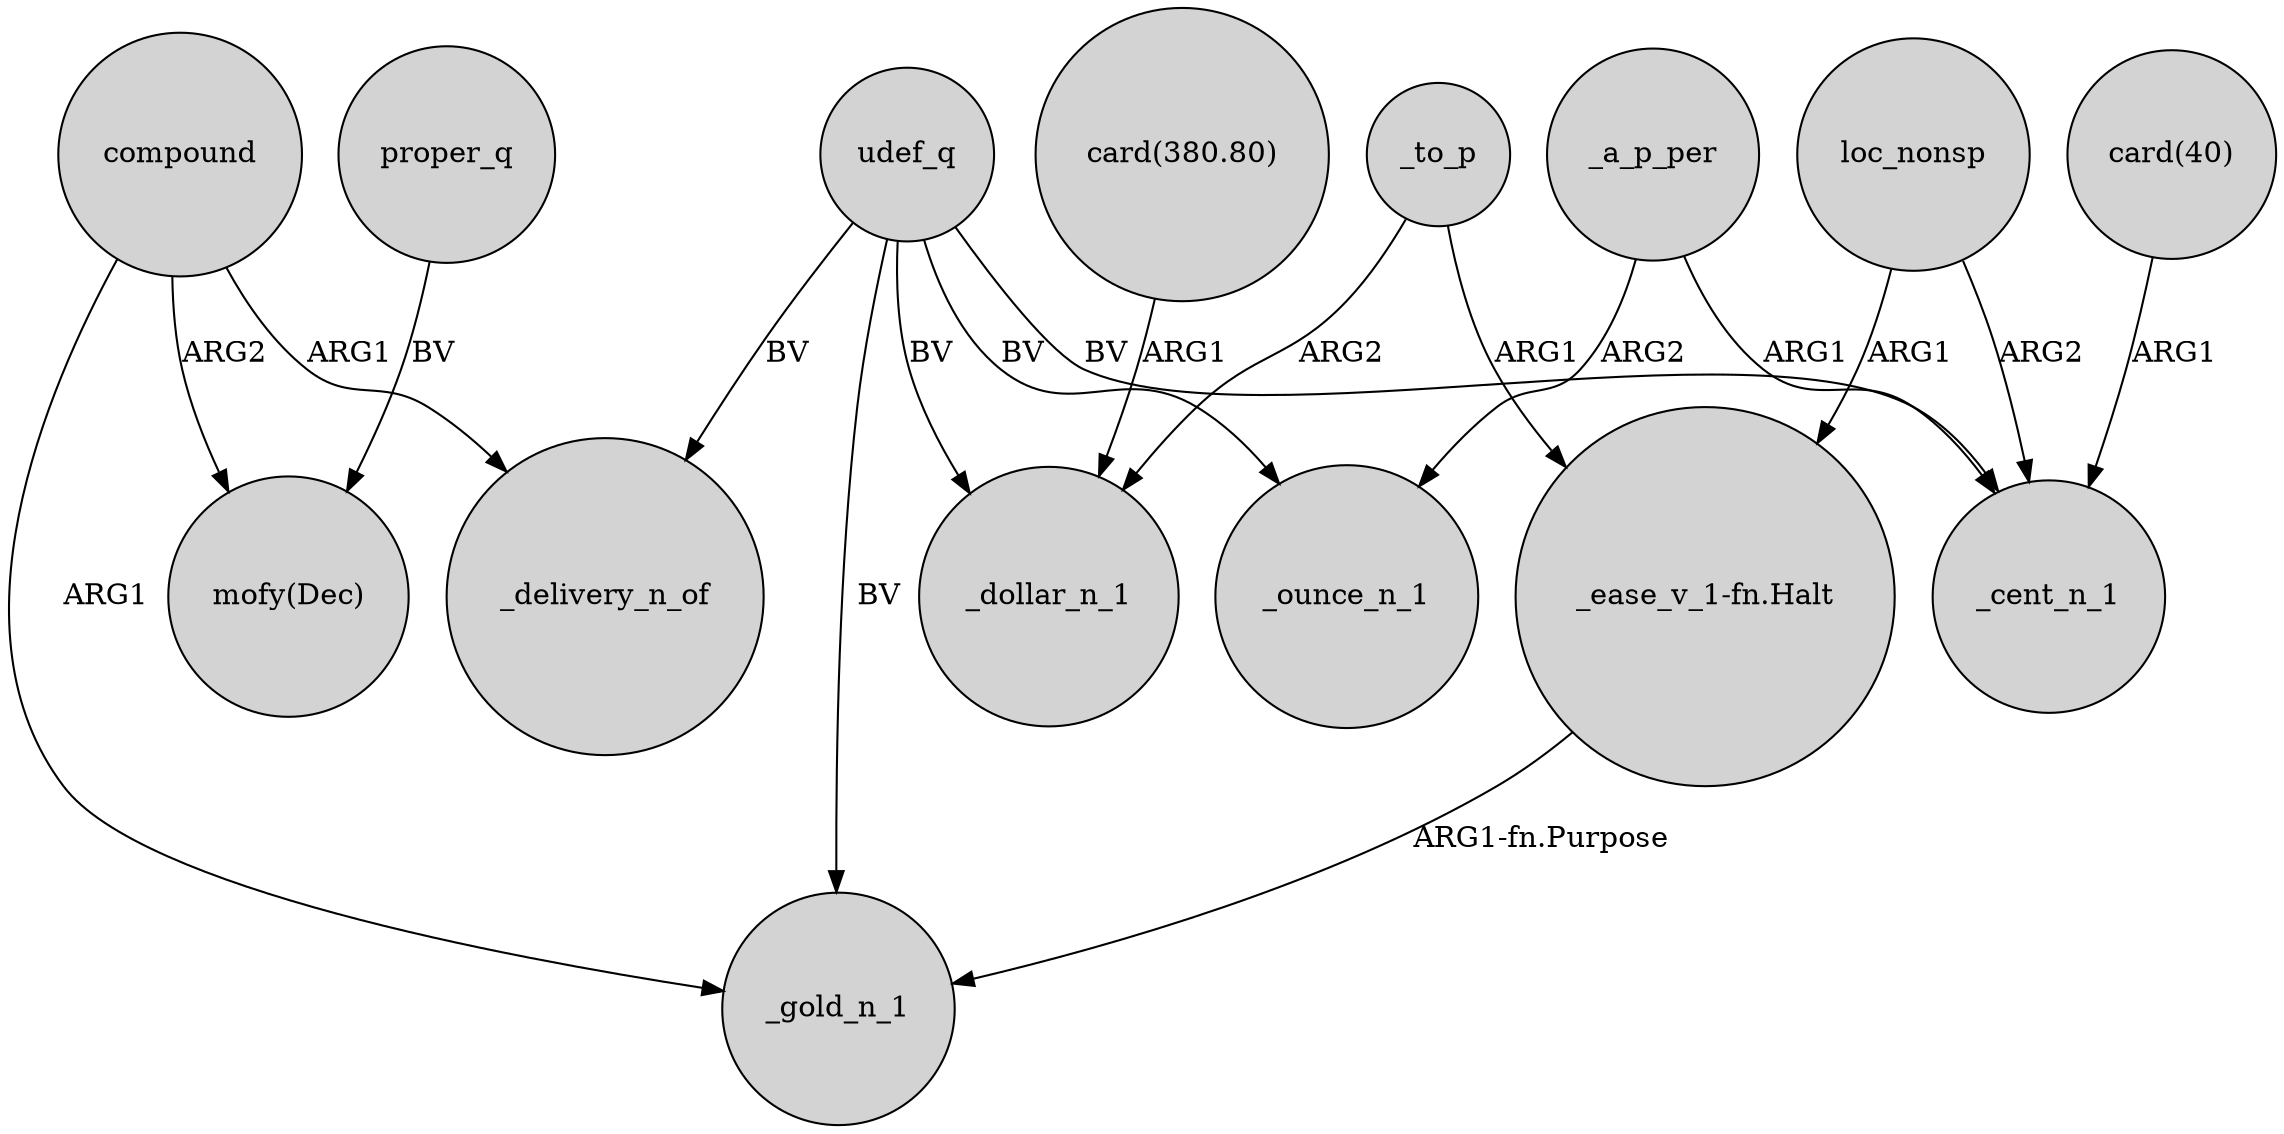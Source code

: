 digraph {
	node [shape=circle style=filled]
	udef_q -> _delivery_n_of [label=BV]
	compound -> _gold_n_1 [label=ARG1]
	_to_p -> _dollar_n_1 [label=ARG2]
	compound -> _delivery_n_of [label=ARG1]
	proper_q -> "mofy(Dec)" [label=BV]
	udef_q -> _gold_n_1 [label=BV]
	compound -> "mofy(Dec)" [label=ARG2]
	udef_q -> _cent_n_1 [label=BV]
	udef_q -> _dollar_n_1 [label=BV]
	"card(40)" -> _cent_n_1 [label=ARG1]
	loc_nonsp -> _cent_n_1 [label=ARG2]
	"card(380.80)" -> _dollar_n_1 [label=ARG1]
	_a_p_per -> _cent_n_1 [label=ARG1]
	"_ease_v_1-fn.Halt" -> _gold_n_1 [label="ARG1-fn.Purpose"]
	loc_nonsp -> "_ease_v_1-fn.Halt" [label=ARG1]
	_to_p -> "_ease_v_1-fn.Halt" [label=ARG1]
	udef_q -> _ounce_n_1 [label=BV]
	_a_p_per -> _ounce_n_1 [label=ARG2]
}

